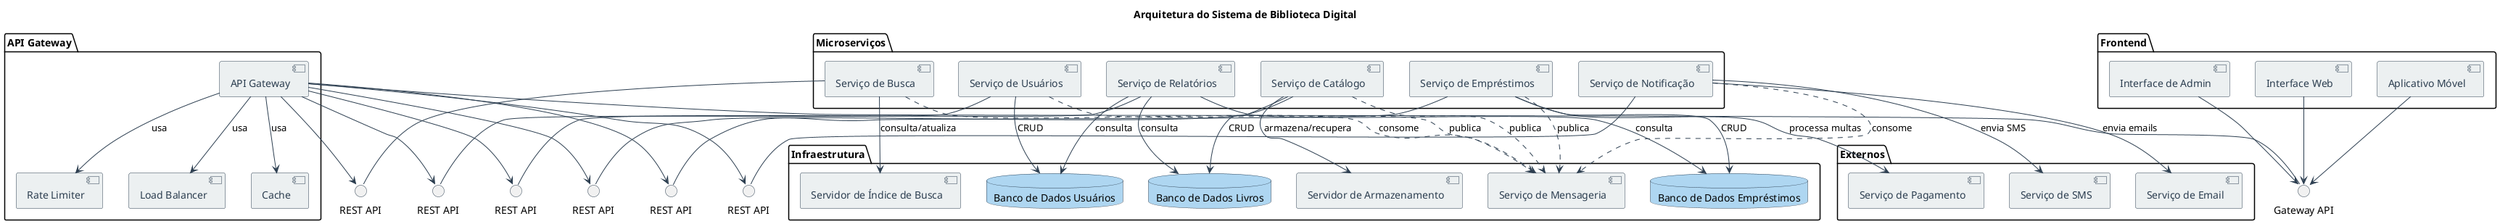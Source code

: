 @startuml Component Diagram Example

' Definição do título e estilo
title Arquitetura do Sistema de Biblioteca Digital
skinparam componentStyle uml2
skinparam backgroundColor #FFFFFF
skinparam ArrowColor #2C3E50
skinparam ComponentBorderColor #2C3E50
skinparam ComponentFontColor #2C3E50
skinparam ComponentBackgroundColor #ECF0F1
skinparam InterfaceBorderColor #2C3E50
skinparam DatabaseBorderColor #2C3E50
skinparam DatabaseBackgroundColor #AED6F1

' Definição dos pacotes e componentes

package "Frontend" {
  [Interface Web] as WebUI
  [Aplicativo Móvel] as MobileApp
  [Interface de Admin] as AdminUI
}

package "API Gateway" {
  [API Gateway] as Gateway
  [Load Balancer] as LB
  [Cache] as Cache
  [Rate Limiter] as RateLimiter
}

package "Microserviços" {
  [Serviço de Usuários] as UserService
  [Serviço de Catálogo] as CatalogService
  [Serviço de Empréstimos] as LoanService
  [Serviço de Busca] as SearchService
  [Serviço de Notificação] as NotificationService
  [Serviço de Relatórios] as ReportService
}

package "Infraestrutura" {
  database "Banco de Dados Usuários" as UserDB
  database "Banco de Dados Livros" as BookDB
  database "Banco de Dados Empréstimos" as LoanDB
  [Servidor de Índice de Busca] as SearchIndex
  [Servidor de Armazenamento] as Storage
  [Serviço de Mensageria] as MessageBroker
}

package "Externos" {
  [Serviço de Pagamento] as PaymentService
  [Serviço de Email] as EmailService
  [Serviço de SMS] as SMSService
}

' Definição das interfaces
interface "REST API" as UserAPI
interface "REST API" as CatalogAPI
interface "REST API" as LoanAPI
interface "REST API" as SearchAPI
interface "REST API" as NotificationAPI
interface "REST API" as ReportAPI
interface "Gateway API" as GatewayAPI

' Definição das relações

' Relações do Frontend
WebUI --> GatewayAPI
MobileApp --> GatewayAPI
AdminUI --> GatewayAPI

' Relações do Gateway
Gateway -- GatewayAPI
Gateway --> UserAPI
Gateway --> CatalogAPI
Gateway --> LoanAPI
Gateway --> SearchAPI
Gateway --> NotificationAPI
Gateway --> ReportAPI
Gateway --> LB : usa
Gateway --> Cache : usa
Gateway --> RateLimiter : usa

' Relações dos Microserviços
UserService -- UserAPI
CatalogService -- CatalogAPI
LoanService -- LoanAPI
SearchService -- SearchAPI
NotificationService -- NotificationAPI
ReportService -- ReportAPI

' Relações com Banco de Dados
UserService --> UserDB : CRUD
CatalogService --> BookDB : CRUD
LoanService --> LoanDB : CRUD
SearchService --> SearchIndex : consulta/atualiza
CatalogService --> Storage : armazena/recupera
ReportService --> UserDB : consulta
ReportService --> BookDB : consulta
ReportService --> LoanDB : consulta

' Relações entre Microserviços
CatalogService ..> MessageBroker : publica
LoanService ..> MessageBroker : publica
UserService ..> MessageBroker : publica
SearchService ..> MessageBroker : consome
NotificationService ..> MessageBroker : consome

' Relações com Serviços Externos
NotificationService --> EmailService : envia emails
NotificationService --> SMSService : envia SMS
LoanService --> PaymentService : processa multas

@enduml

